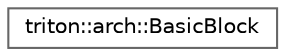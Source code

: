digraph "Graphical Class Hierarchy"
{
 // LATEX_PDF_SIZE
  bgcolor="transparent";
  edge [fontname=Helvetica,fontsize=10,labelfontname=Helvetica,labelfontsize=10];
  node [fontname=Helvetica,fontsize=10,shape=box,height=0.2,width=0.4];
  rankdir="LR";
  Node0 [label="triton::arch::BasicBlock",height=0.2,width=0.4,color="grey40", fillcolor="white", style="filled",URL="$classtriton_1_1arch_1_1BasicBlock.html",tooltip="This class is used to represent a basic block."];
}
